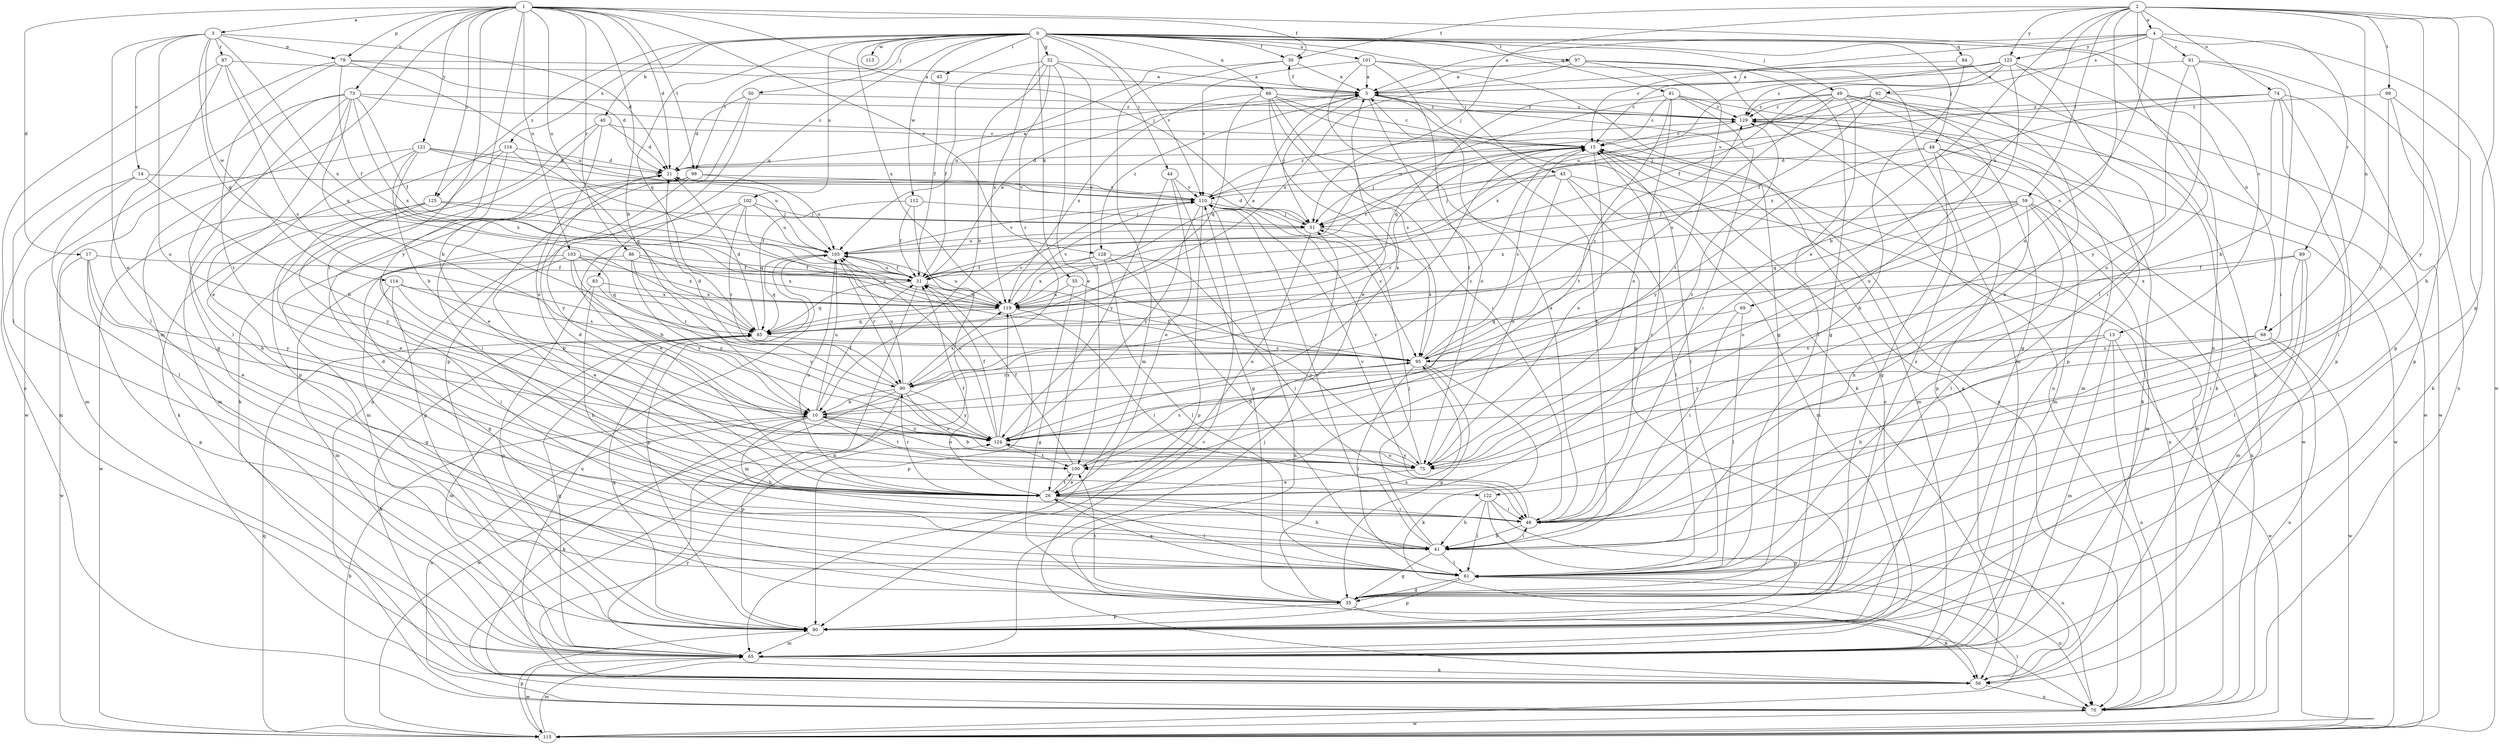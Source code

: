 strict digraph  {
0;
1;
2;
3;
4;
5;
10;
13;
14;
15;
17;
21;
26;
30;
31;
32;
35;
40;
41;
43;
44;
45;
46;
48;
49;
50;
51;
55;
56;
59;
61;
65;
66;
68;
69;
70;
73;
74;
75;
79;
80;
81;
83;
84;
85;
86;
87;
89;
90;
91;
92;
95;
97;
98;
99;
100;
101;
102;
103;
105;
110;
112;
113;
114;
115;
116;
119;
121;
122;
123;
124;
125;
128;
129;
0 -> 30  [label=f];
0 -> 32  [label=g];
0 -> 40  [label=h];
0 -> 43  [label=i];
0 -> 44  [label=i];
0 -> 45  [label=i];
0 -> 48  [label=j];
0 -> 49  [label=j];
0 -> 50  [label=j];
0 -> 55  [label=k];
0 -> 66  [label=n];
0 -> 68  [label=n];
0 -> 81  [label=q];
0 -> 83  [label=q];
0 -> 84  [label=q];
0 -> 85  [label=q];
0 -> 97  [label=t];
0 -> 98  [label=t];
0 -> 101  [label=u];
0 -> 102  [label=u];
0 -> 110  [label=v];
0 -> 112  [label=w];
0 -> 113  [label=w];
0 -> 116  [label=x];
0 -> 119  [label=x];
0 -> 125  [label=z];
1 -> 3  [label=a];
1 -> 10  [label=b];
1 -> 13  [label=c];
1 -> 17  [label=d];
1 -> 21  [label=d];
1 -> 30  [label=f];
1 -> 46  [label=i];
1 -> 51  [label=j];
1 -> 65  [label=m];
1 -> 73  [label=o];
1 -> 79  [label=p];
1 -> 86  [label=r];
1 -> 98  [label=t];
1 -> 103  [label=u];
1 -> 105  [label=u];
1 -> 121  [label=y];
1 -> 122  [label=y];
1 -> 125  [label=z];
1 -> 128  [label=z];
2 -> 4  [label=a];
2 -> 26  [label=e];
2 -> 30  [label=f];
2 -> 35  [label=g];
2 -> 41  [label=h];
2 -> 51  [label=j];
2 -> 59  [label=l];
2 -> 61  [label=l];
2 -> 68  [label=n];
2 -> 69  [label=n];
2 -> 74  [label=o];
2 -> 75  [label=o];
2 -> 99  [label=t];
2 -> 122  [label=y];
2 -> 123  [label=y];
3 -> 14  [label=c];
3 -> 21  [label=d];
3 -> 26  [label=e];
3 -> 75  [label=o];
3 -> 79  [label=p];
3 -> 85  [label=q];
3 -> 87  [label=r];
3 -> 114  [label=w];
3 -> 119  [label=x];
4 -> 5  [label=a];
4 -> 15  [label=c];
4 -> 89  [label=r];
4 -> 91  [label=s];
4 -> 92  [label=s];
4 -> 95  [label=s];
4 -> 115  [label=w];
4 -> 123  [label=y];
5 -> 30  [label=f];
5 -> 41  [label=h];
5 -> 51  [label=j];
5 -> 70  [label=n];
5 -> 75  [label=o];
5 -> 128  [label=z];
5 -> 129  [label=z];
10 -> 15  [label=c];
10 -> 31  [label=f];
10 -> 41  [label=h];
10 -> 56  [label=k];
10 -> 70  [label=n];
10 -> 75  [label=o];
10 -> 100  [label=t];
10 -> 105  [label=u];
10 -> 124  [label=y];
13 -> 41  [label=h];
13 -> 65  [label=m];
13 -> 70  [label=n];
13 -> 95  [label=s];
13 -> 115  [label=w];
14 -> 10  [label=b];
14 -> 61  [label=l];
14 -> 65  [label=m];
14 -> 110  [label=v];
15 -> 21  [label=d];
15 -> 51  [label=j];
15 -> 61  [label=l];
15 -> 65  [label=m];
15 -> 75  [label=o];
15 -> 90  [label=r];
15 -> 115  [label=w];
17 -> 26  [label=e];
17 -> 31  [label=f];
17 -> 80  [label=p];
17 -> 115  [label=w];
17 -> 124  [label=y];
21 -> 5  [label=a];
21 -> 110  [label=v];
26 -> 21  [label=d];
26 -> 31  [label=f];
26 -> 41  [label=h];
26 -> 46  [label=i];
26 -> 61  [label=l];
26 -> 90  [label=r];
26 -> 100  [label=t];
26 -> 105  [label=u];
30 -> 5  [label=a];
30 -> 65  [label=m];
30 -> 105  [label=u];
31 -> 5  [label=a];
31 -> 15  [label=c];
31 -> 65  [label=m];
31 -> 85  [label=q];
31 -> 105  [label=u];
31 -> 119  [label=x];
32 -> 5  [label=a];
32 -> 10  [label=b];
32 -> 26  [label=e];
32 -> 31  [label=f];
32 -> 90  [label=r];
32 -> 100  [label=t];
32 -> 119  [label=x];
35 -> 56  [label=k];
35 -> 80  [label=p];
35 -> 95  [label=s];
35 -> 100  [label=t];
35 -> 129  [label=z];
40 -> 15  [label=c];
40 -> 21  [label=d];
40 -> 56  [label=k];
40 -> 75  [label=o];
40 -> 80  [label=p];
41 -> 21  [label=d];
41 -> 35  [label=g];
41 -> 46  [label=i];
41 -> 51  [label=j];
41 -> 61  [label=l];
41 -> 110  [label=v];
43 -> 31  [label=f];
44 -> 26  [label=e];
44 -> 35  [label=g];
44 -> 110  [label=v];
44 -> 124  [label=y];
45 -> 51  [label=j];
45 -> 61  [label=l];
45 -> 65  [label=m];
45 -> 70  [label=n];
45 -> 75  [label=o];
45 -> 110  [label=v];
46 -> 5  [label=a];
46 -> 15  [label=c];
46 -> 41  [label=h];
46 -> 110  [label=v];
48 -> 21  [label=d];
48 -> 35  [label=g];
48 -> 65  [label=m];
48 -> 80  [label=p];
48 -> 115  [label=w];
48 -> 124  [label=y];
49 -> 35  [label=g];
49 -> 56  [label=k];
49 -> 61  [label=l];
49 -> 80  [label=p];
49 -> 95  [label=s];
49 -> 105  [label=u];
49 -> 115  [label=w];
49 -> 119  [label=x];
49 -> 129  [label=z];
50 -> 21  [label=d];
50 -> 70  [label=n];
50 -> 80  [label=p];
50 -> 129  [label=z];
51 -> 21  [label=d];
51 -> 26  [label=e];
51 -> 95  [label=s];
51 -> 105  [label=u];
55 -> 35  [label=g];
55 -> 75  [label=o];
55 -> 119  [label=x];
56 -> 5  [label=a];
56 -> 70  [label=n];
56 -> 105  [label=u];
56 -> 110  [label=v];
56 -> 124  [label=y];
59 -> 41  [label=h];
59 -> 51  [label=j];
59 -> 61  [label=l];
59 -> 65  [label=m];
59 -> 70  [label=n];
59 -> 75  [label=o];
59 -> 85  [label=q];
59 -> 119  [label=x];
61 -> 26  [label=e];
61 -> 35  [label=g];
61 -> 70  [label=n];
61 -> 80  [label=p];
65 -> 15  [label=c];
65 -> 51  [label=j];
65 -> 56  [label=k];
65 -> 85  [label=q];
65 -> 115  [label=w];
66 -> 15  [label=c];
66 -> 26  [label=e];
66 -> 46  [label=i];
66 -> 56  [label=k];
66 -> 85  [label=q];
66 -> 95  [label=s];
66 -> 119  [label=x];
66 -> 129  [label=z];
68 -> 46  [label=i];
68 -> 70  [label=n];
68 -> 95  [label=s];
68 -> 115  [label=w];
68 -> 124  [label=y];
69 -> 46  [label=i];
69 -> 61  [label=l];
69 -> 85  [label=q];
70 -> 15  [label=c];
70 -> 115  [label=w];
73 -> 10  [label=b];
73 -> 15  [label=c];
73 -> 26  [label=e];
73 -> 31  [label=f];
73 -> 35  [label=g];
73 -> 61  [label=l];
73 -> 115  [label=w];
73 -> 119  [label=x];
73 -> 129  [label=z];
74 -> 10  [label=b];
74 -> 35  [label=g];
74 -> 61  [label=l];
74 -> 80  [label=p];
74 -> 110  [label=v];
74 -> 119  [label=x];
74 -> 129  [label=z];
75 -> 10  [label=b];
75 -> 26  [label=e];
75 -> 110  [label=v];
75 -> 124  [label=y];
75 -> 129  [label=z];
79 -> 5  [label=a];
79 -> 21  [label=d];
79 -> 31  [label=f];
79 -> 61  [label=l];
79 -> 100  [label=t];
79 -> 105  [label=u];
80 -> 65  [label=m];
80 -> 85  [label=q];
81 -> 15  [label=c];
81 -> 46  [label=i];
81 -> 75  [label=o];
81 -> 85  [label=q];
81 -> 100  [label=t];
81 -> 115  [label=w];
81 -> 129  [label=z];
83 -> 41  [label=h];
83 -> 80  [label=p];
83 -> 119  [label=x];
83 -> 124  [label=y];
84 -> 5  [label=a];
84 -> 41  [label=h];
84 -> 56  [label=k];
85 -> 21  [label=d];
85 -> 56  [label=k];
85 -> 65  [label=m];
85 -> 95  [label=s];
85 -> 110  [label=v];
86 -> 31  [label=f];
86 -> 65  [label=m];
86 -> 90  [label=r];
86 -> 119  [label=x];
86 -> 124  [label=y];
87 -> 5  [label=a];
87 -> 61  [label=l];
87 -> 70  [label=n];
87 -> 85  [label=q];
87 -> 95  [label=s];
89 -> 31  [label=f];
89 -> 46  [label=i];
89 -> 61  [label=l];
89 -> 65  [label=m];
89 -> 119  [label=x];
90 -> 10  [label=b];
90 -> 15  [label=c];
90 -> 21  [label=d];
90 -> 75  [label=o];
90 -> 80  [label=p];
90 -> 105  [label=u];
90 -> 115  [label=w];
90 -> 119  [label=x];
90 -> 124  [label=y];
91 -> 5  [label=a];
91 -> 46  [label=i];
91 -> 70  [label=n];
91 -> 75  [label=o];
91 -> 124  [label=y];
92 -> 26  [label=e];
92 -> 31  [label=f];
92 -> 51  [label=j];
92 -> 75  [label=o];
92 -> 110  [label=v];
92 -> 129  [label=z];
95 -> 15  [label=c];
95 -> 31  [label=f];
95 -> 35  [label=g];
95 -> 56  [label=k];
95 -> 61  [label=l];
95 -> 90  [label=r];
95 -> 129  [label=z];
97 -> 5  [label=a];
97 -> 35  [label=g];
97 -> 65  [label=m];
97 -> 100  [label=t];
97 -> 119  [label=x];
98 -> 46  [label=i];
98 -> 65  [label=m];
98 -> 105  [label=u];
98 -> 110  [label=v];
98 -> 124  [label=y];
99 -> 56  [label=k];
99 -> 80  [label=p];
99 -> 124  [label=y];
99 -> 129  [label=z];
100 -> 26  [label=e];
100 -> 31  [label=f];
100 -> 95  [label=s];
101 -> 5  [label=a];
101 -> 35  [label=g];
101 -> 70  [label=n];
101 -> 80  [label=p];
101 -> 100  [label=t];
101 -> 110  [label=v];
102 -> 26  [label=e];
102 -> 51  [label=j];
102 -> 80  [label=p];
102 -> 90  [label=r];
102 -> 95  [label=s];
102 -> 105  [label=u];
103 -> 10  [label=b];
103 -> 26  [label=e];
103 -> 31  [label=f];
103 -> 35  [label=g];
103 -> 85  [label=q];
103 -> 119  [label=x];
103 -> 124  [label=y];
105 -> 31  [label=f];
105 -> 80  [label=p];
105 -> 85  [label=q];
105 -> 90  [label=r];
105 -> 110  [label=v];
110 -> 51  [label=j];
110 -> 70  [label=n];
110 -> 80  [label=p];
110 -> 95  [label=s];
110 -> 124  [label=y];
110 -> 129  [label=z];
112 -> 31  [label=f];
112 -> 51  [label=j];
112 -> 70  [label=n];
112 -> 85  [label=q];
114 -> 10  [label=b];
114 -> 35  [label=g];
114 -> 46  [label=i];
114 -> 95  [label=s];
114 -> 119  [label=x];
115 -> 10  [label=b];
115 -> 61  [label=l];
115 -> 65  [label=m];
115 -> 80  [label=p];
115 -> 85  [label=q];
116 -> 21  [label=d];
116 -> 26  [label=e];
116 -> 56  [label=k];
116 -> 65  [label=m];
116 -> 85  [label=q];
119 -> 5  [label=a];
119 -> 46  [label=i];
119 -> 80  [label=p];
119 -> 85  [label=q];
119 -> 105  [label=u];
119 -> 110  [label=v];
121 -> 10  [label=b];
121 -> 21  [label=d];
121 -> 41  [label=h];
121 -> 65  [label=m];
121 -> 105  [label=u];
121 -> 110  [label=v];
121 -> 119  [label=x];
122 -> 41  [label=h];
122 -> 46  [label=i];
122 -> 61  [label=l];
122 -> 70  [label=n];
122 -> 80  [label=p];
123 -> 5  [label=a];
123 -> 10  [label=b];
123 -> 15  [label=c];
123 -> 31  [label=f];
123 -> 46  [label=i];
123 -> 80  [label=p];
123 -> 105  [label=u];
123 -> 129  [label=z];
124 -> 5  [label=a];
124 -> 31  [label=f];
124 -> 75  [label=o];
124 -> 100  [label=t];
124 -> 105  [label=u];
124 -> 119  [label=x];
125 -> 26  [label=e];
125 -> 31  [label=f];
125 -> 51  [label=j];
125 -> 115  [label=w];
125 -> 124  [label=y];
128 -> 31  [label=f];
128 -> 41  [label=h];
128 -> 46  [label=i];
128 -> 61  [label=l];
128 -> 119  [label=x];
129 -> 15  [label=c];
129 -> 56  [label=k];
129 -> 65  [label=m];
}
